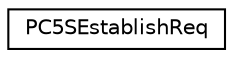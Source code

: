 digraph "Graphical Class Hierarchy"
{
 // LATEX_PDF_SIZE
  edge [fontname="Helvetica",fontsize="10",labelfontname="Helvetica",labelfontsize="10"];
  node [fontname="Helvetica",fontsize="10",shape=record];
  rankdir="LR";
  Node0 [label="PC5SEstablishReq",height=0.2,width=0.4,color="black", fillcolor="white", style="filled",URL="$structPC5SEstablishReq.html",tooltip=" "];
}
